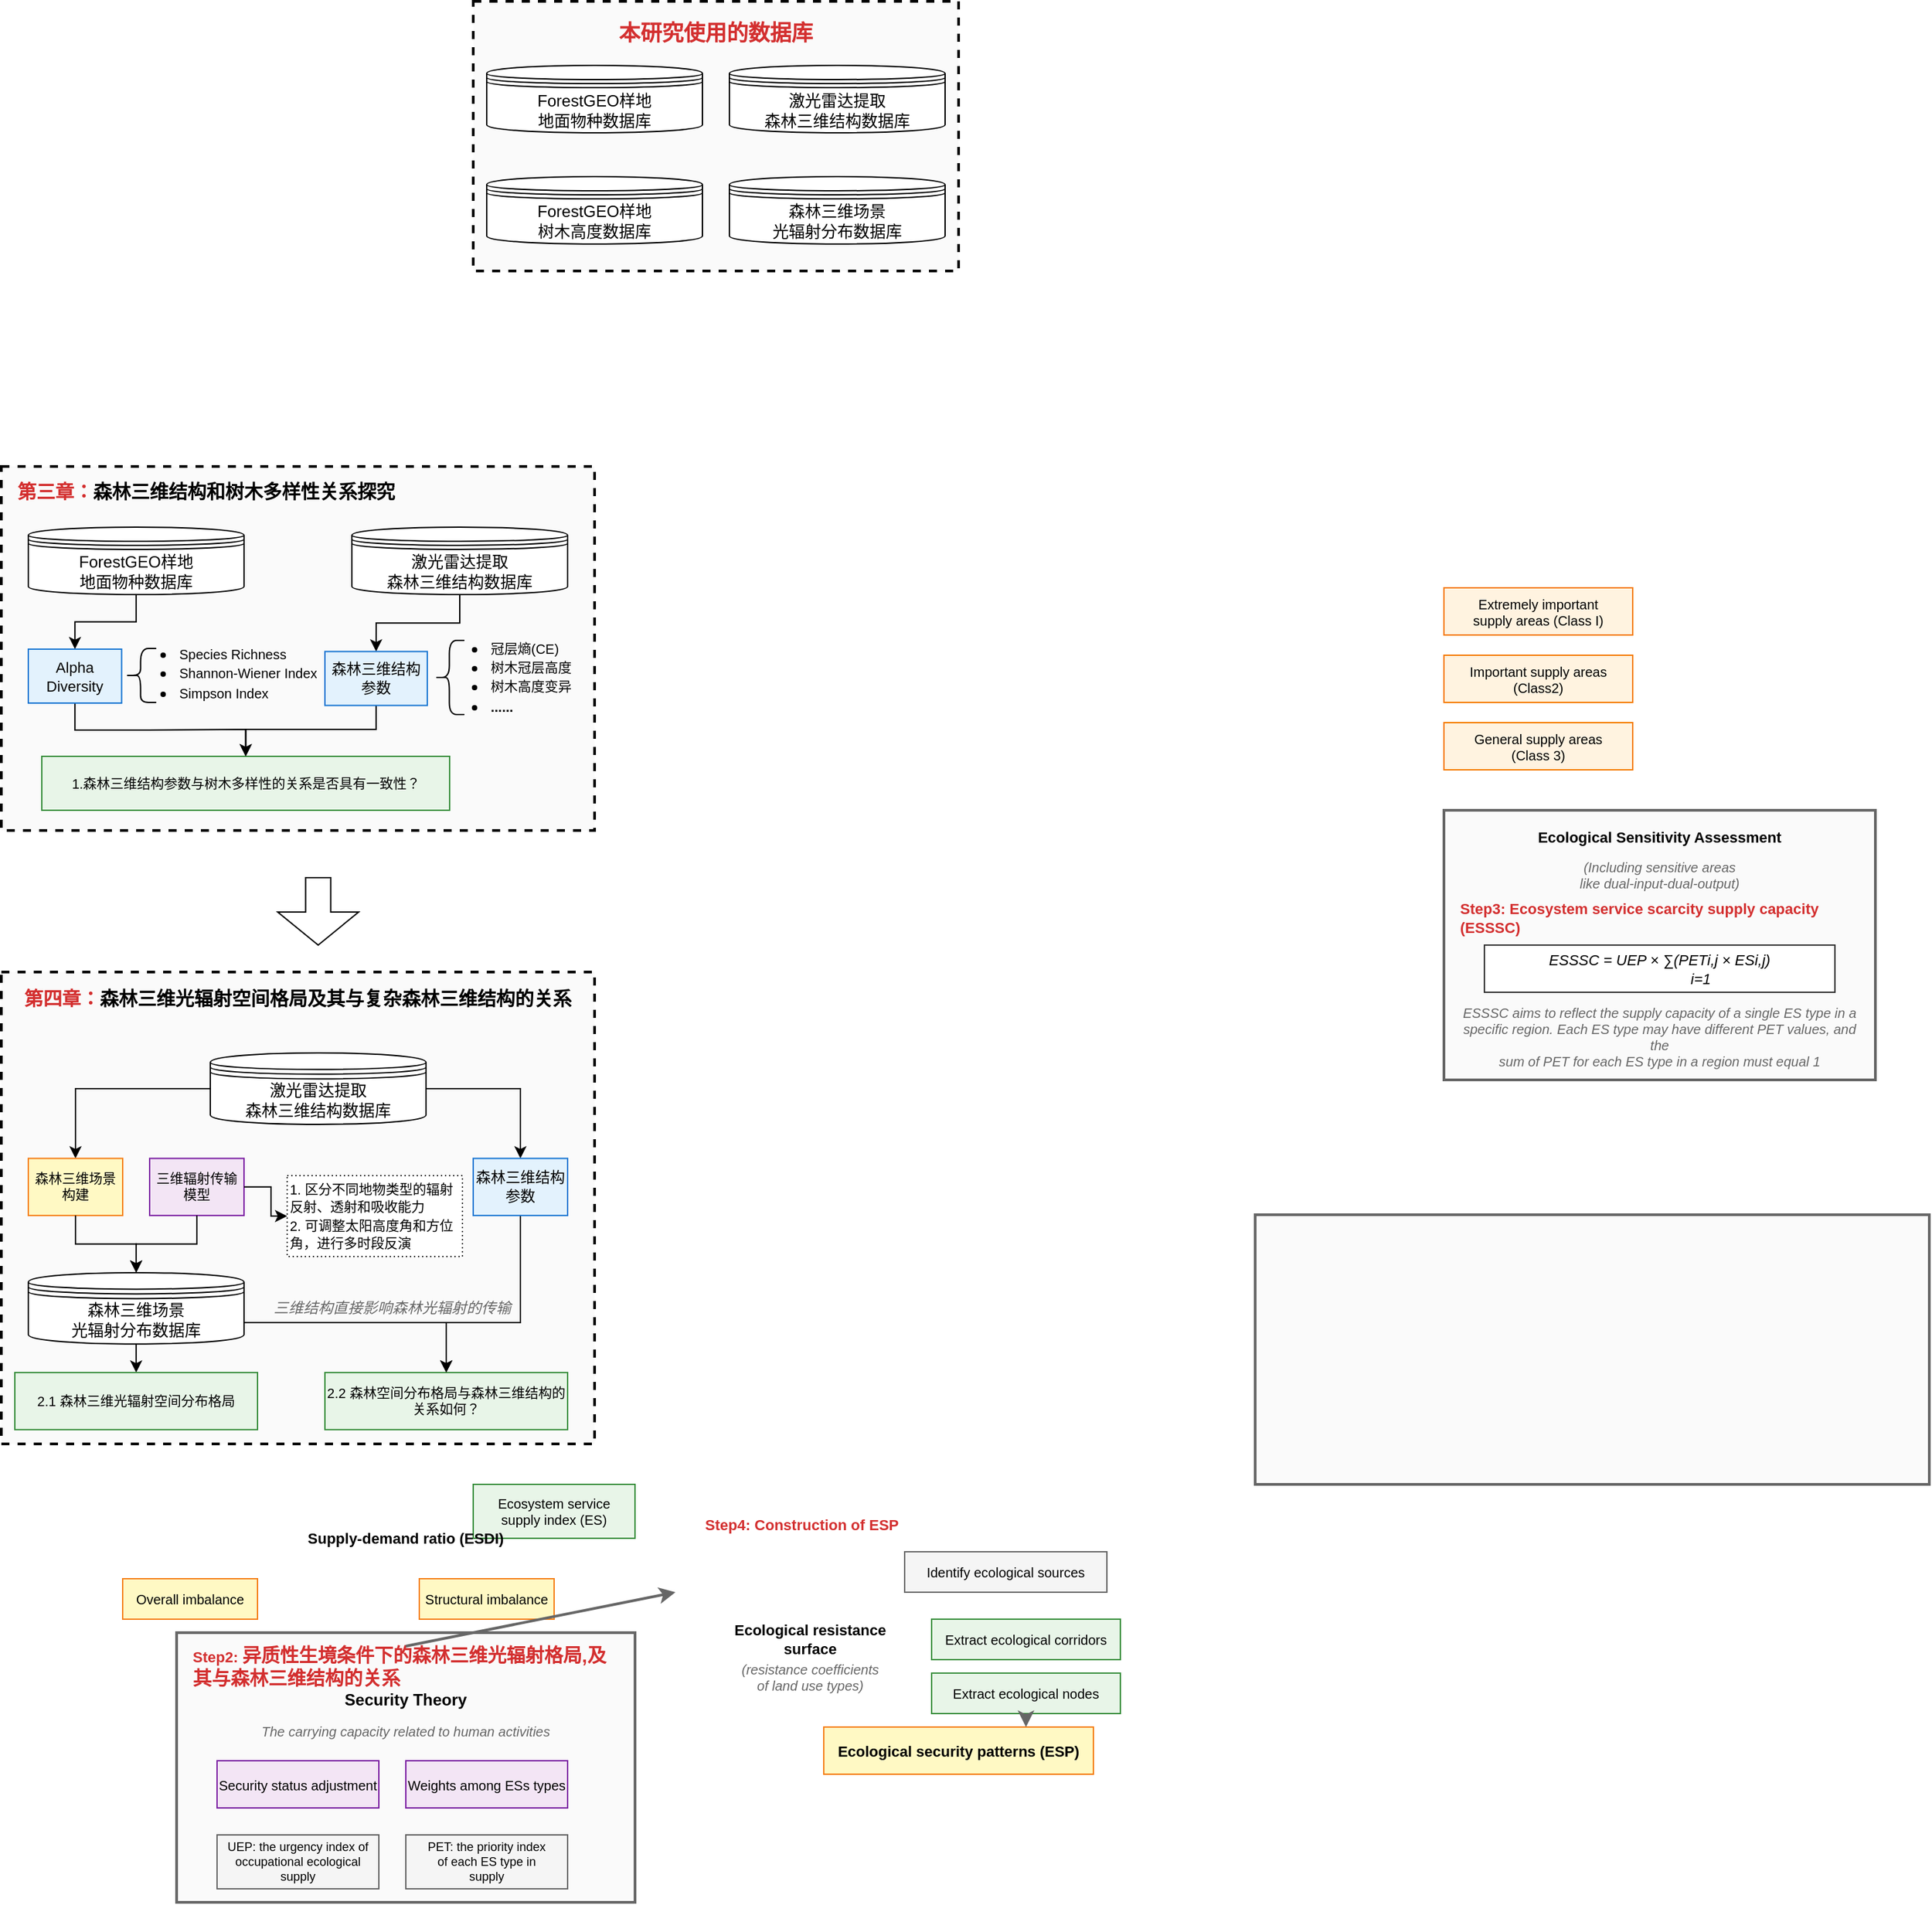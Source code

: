 <mxfile version="27.1.6">
  <diagram name="技术路线图" id="mQfqwQIYqqr6NxR5Nnwi">
    <mxGraphModel dx="1928" dy="1004" grid="1" gridSize="10" guides="1" tooltips="1" connect="1" arrows="1" fold="1" page="1" pageScale="1" pageWidth="827" pageHeight="1169" math="0" shadow="0">
      <root>
        <mxCell id="0" />
        <mxCell id="1" parent="0" />
        <mxCell id="_0T6k4tGbEaEnZlmFoHE-42" value="Ecosystem service&lt;br&gt;supply index (ES)" style="rounded=0;whiteSpace=wrap;html=1;fillColor=#E8F5E8;strokeColor=#388E3C;fontSize=10;" parent="1" vertex="1">
          <mxGeometry x="370" y="1150" width="120" height="40" as="geometry" />
        </mxCell>
        <mxCell id="_0T6k4tGbEaEnZlmFoHE-44" value="Supply-demand ratio (ESDI)" style="text;html=1;strokeColor=none;fillColor=none;align=center;verticalAlign=middle;whiteSpace=wrap;rounded=0;fontStyle=1;fontSize=11;" parent="1" vertex="1">
          <mxGeometry x="160" y="1180" width="320" height="20" as="geometry" />
        </mxCell>
        <mxCell id="_0T6k4tGbEaEnZlmFoHE-45" value="Overall imbalance" style="rounded=0;whiteSpace=wrap;html=1;fillColor=#FFF9C4;strokeColor=#F57F17;fontSize=10;" parent="1" vertex="1">
          <mxGeometry x="110" y="1220" width="100" height="30" as="geometry" />
        </mxCell>
        <mxCell id="_0T6k4tGbEaEnZlmFoHE-46" value="Structural imbalance" style="rounded=0;whiteSpace=wrap;html=1;fillColor=#FFF9C4;strokeColor=#F57F17;fontSize=10;" parent="1" vertex="1">
          <mxGeometry x="330" y="1220" width="100" height="30" as="geometry" />
        </mxCell>
        <mxCell id="_0T6k4tGbEaEnZlmFoHE-47" value="" style="rounded=0;whiteSpace=wrap;html=1;strokeColor=#666666;strokeWidth=2;strokeDashArray=5 5;fillColor=#FAFAFA;" parent="1" vertex="1">
          <mxGeometry x="150" y="1260" width="340" height="200" as="geometry" />
        </mxCell>
        <mxCell id="_0T6k4tGbEaEnZlmFoHE-48" value="Step2:&amp;nbsp;&lt;span style=&quot;font-size: 10.5pt; background-color: transparent; color: light-dark(rgb(211, 47, 47), rgb(255, 137, 137));&quot;&gt;异质性生境条件下的森林三维光辐射格局,及其与森林三维结构的关系&lt;/span&gt;" style="text;html=1;strokeColor=none;fillColor=none;align=left;verticalAlign=middle;whiteSpace=wrap;rounded=0;fontStyle=1;fontSize=11;fontColor=#D32F2F;" parent="1" vertex="1">
          <mxGeometry x="160" y="1270" width="310" height="30" as="geometry" />
        </mxCell>
        <mxCell id="_0T6k4tGbEaEnZlmFoHE-49" value="Security Theory" style="text;html=1;strokeColor=none;fillColor=none;align=center;verticalAlign=middle;whiteSpace=wrap;rounded=0;fontStyle=1;fontSize=12;" parent="1" vertex="1">
          <mxGeometry x="160" y="1300" width="320" height="20" as="geometry" />
        </mxCell>
        <mxCell id="_0T6k4tGbEaEnZlmFoHE-50" value="The carrying capacity related to human activities" style="text;html=1;strokeColor=none;fillColor=none;align=center;verticalAlign=middle;whiteSpace=wrap;rounded=0;fontSize=10;fontStyle=2;fontColor=#666666;" parent="1" vertex="1">
          <mxGeometry x="160" y="1325" width="320" height="15" as="geometry" />
        </mxCell>
        <mxCell id="_0T6k4tGbEaEnZlmFoHE-51" value="Security status adjustment" style="rounded=0;whiteSpace=wrap;html=1;fillColor=#F3E5F5;strokeColor=#7B1FA2;fontSize=10;" parent="1" vertex="1">
          <mxGeometry x="180" y="1355" width="120" height="35" as="geometry" />
        </mxCell>
        <mxCell id="_0T6k4tGbEaEnZlmFoHE-52" value="Weights among ESs types" style="rounded=0;whiteSpace=wrap;html=1;fillColor=#F3E5F5;strokeColor=#7B1FA2;fontSize=10;" parent="1" vertex="1">
          <mxGeometry x="320" y="1355" width="120" height="35" as="geometry" />
        </mxCell>
        <mxCell id="_0T6k4tGbEaEnZlmFoHE-53" value="UEP: the urgency index of&lt;br&gt;occupational ecological&lt;br&gt;supply" style="rounded=0;whiteSpace=wrap;html=1;fillColor=#F5F5F5;strokeColor=#666666;fontSize=9;" parent="1" vertex="1">
          <mxGeometry x="180" y="1410" width="120" height="40" as="geometry" />
        </mxCell>
        <mxCell id="_0T6k4tGbEaEnZlmFoHE-54" value="PET: the priority index&lt;br&gt;of each ES type in&lt;br&gt;supply" style="rounded=0;whiteSpace=wrap;html=1;fillColor=#F5F5F5;strokeColor=#666666;fontSize=9;" parent="1" vertex="1">
          <mxGeometry x="320" y="1410" width="120" height="40" as="geometry" />
        </mxCell>
        <mxCell id="_0T6k4tGbEaEnZlmFoHE-61" value="Extremely important&lt;br&gt;supply areas (Class I)" style="rounded=0;whiteSpace=wrap;html=1;fillColor=#FFF3E0;strokeColor=#F57C00;fontSize=10;" parent="1" vertex="1">
          <mxGeometry x="1090" y="485" width="140" height="35" as="geometry" />
        </mxCell>
        <mxCell id="_0T6k4tGbEaEnZlmFoHE-62" value="Important supply areas&lt;br&gt;(Class2)" style="rounded=0;whiteSpace=wrap;html=1;fillColor=#FFF3E0;strokeColor=#F57C00;fontSize=10;" parent="1" vertex="1">
          <mxGeometry x="1090" y="535" width="140" height="35" as="geometry" />
        </mxCell>
        <mxCell id="_0T6k4tGbEaEnZlmFoHE-63" value="General supply areas&lt;br&gt;(Class 3)" style="rounded=0;whiteSpace=wrap;html=1;fillColor=#FFF3E0;strokeColor=#F57C00;fontSize=10;" parent="1" vertex="1">
          <mxGeometry x="1090" y="585" width="140" height="35" as="geometry" />
        </mxCell>
        <mxCell id="_0T6k4tGbEaEnZlmFoHE-64" value="" style="rounded=0;whiteSpace=wrap;html=1;strokeColor=#666666;strokeWidth=2;strokeDashArray=5 5;fillColor=#FAFAFA;" parent="1" vertex="1">
          <mxGeometry x="950" y="950" width="500" height="200" as="geometry" />
        </mxCell>
        <mxCell id="_0T6k4tGbEaEnZlmFoHE-65" value="Step4: Construction of ESP" style="text;html=1;strokeColor=none;fillColor=none;align=left;verticalAlign=middle;whiteSpace=wrap;rounded=0;fontStyle=1;fontSize=11;fontColor=#D32F2F;" parent="1" vertex="1">
          <mxGeometry x="540" y="1170" width="200" height="20" as="geometry" />
        </mxCell>
        <mxCell id="_0T6k4tGbEaEnZlmFoHE-66" value="Identify ecological sources" style="rounded=0;whiteSpace=wrap;html=1;fillColor=#F5F5F5;strokeColor=#666666;fontSize=10;" parent="1" vertex="1">
          <mxGeometry x="690" y="1200" width="150" height="30" as="geometry" />
        </mxCell>
        <mxCell id="_0T6k4tGbEaEnZlmFoHE-67" value="Ecological resistance&lt;br&gt;surface" style="text;html=1;strokeColor=none;fillColor=none;align=center;verticalAlign=middle;whiteSpace=wrap;rounded=0;fontStyle=1;fontSize=11;" parent="1" vertex="1">
          <mxGeometry x="560" y="1250" width="120" height="30" as="geometry" />
        </mxCell>
        <mxCell id="_0T6k4tGbEaEnZlmFoHE-68" value="(resistance coefficients&lt;br&gt;of land use types)" style="text;html=1;strokeColor=none;fillColor=none;align=center;verticalAlign=middle;whiteSpace=wrap;rounded=0;fontSize=10;fontStyle=2;fontColor=#666666;" parent="1" vertex="1">
          <mxGeometry x="560" y="1280" width="120" height="25" as="geometry" />
        </mxCell>
        <mxCell id="_0T6k4tGbEaEnZlmFoHE-69" value="Extract ecological corridors" style="rounded=0;whiteSpace=wrap;html=1;fillColor=#E8F5E8;strokeColor=#388E3C;fontSize=10;" parent="1" vertex="1">
          <mxGeometry x="710" y="1250" width="140" height="30" as="geometry" />
        </mxCell>
        <mxCell id="_0T6k4tGbEaEnZlmFoHE-70" value="Extract ecological nodes" style="rounded=0;whiteSpace=wrap;html=1;fillColor=#E8F5E8;strokeColor=#388E3C;fontSize=10;" parent="1" vertex="1">
          <mxGeometry x="710" y="1290" width="140" height="30" as="geometry" />
        </mxCell>
        <mxCell id="_0T6k4tGbEaEnZlmFoHE-71" value="Ecological security patterns (ESP)" style="rounded=0;whiteSpace=wrap;html=1;fillColor=#FFF9C4;strokeColor=#F57F17;fontSize=11;fontStyle=1;" parent="1" vertex="1">
          <mxGeometry x="630" y="1330" width="200" height="35" as="geometry" />
        </mxCell>
        <mxCell id="_0T6k4tGbEaEnZlmFoHE-74" value="" style="endArrow=classic;html=1;rounded=0;strokeWidth=2;strokeColor=#666666;" parent="1" edge="1">
          <mxGeometry width="50" height="50" relative="1" as="geometry">
            <mxPoint x="320" y="1270" as="sourcePoint" />
            <mxPoint x="520" y="1230" as="targetPoint" />
          </mxGeometry>
        </mxCell>
        <mxCell id="_0T6k4tGbEaEnZlmFoHE-75" value="" style="endArrow=classic;html=1;rounded=0;strokeWidth=2;strokeColor=#666666;" parent="1" edge="1">
          <mxGeometry width="50" height="50" relative="1" as="geometry">
            <mxPoint x="780" y="1320" as="sourcePoint" />
            <mxPoint x="780" y="1330" as="targetPoint" />
          </mxGeometry>
        </mxCell>
        <mxCell id="ZNrnWP-VKCsw-JMFQ_0V-5" value="" style="group" parent="1" vertex="1" connectable="0">
          <mxGeometry x="1090" y="650" width="320" height="200" as="geometry" />
        </mxCell>
        <mxCell id="_0T6k4tGbEaEnZlmFoHE-55" value="" style="rounded=0;whiteSpace=wrap;html=1;strokeColor=#666666;strokeWidth=2;strokeDashArray=5 5;fillColor=#FAFAFA;" parent="ZNrnWP-VKCsw-JMFQ_0V-5" vertex="1">
          <mxGeometry width="320" height="200" as="geometry" />
        </mxCell>
        <mxCell id="_0T6k4tGbEaEnZlmFoHE-56" value="Ecological Sensitivity Assessment" style="text;html=1;strokeColor=none;fillColor=none;align=center;verticalAlign=middle;whiteSpace=wrap;rounded=0;fontStyle=1;fontSize=11;" parent="ZNrnWP-VKCsw-JMFQ_0V-5" vertex="1">
          <mxGeometry x="10" y="10" width="300" height="20" as="geometry" />
        </mxCell>
        <mxCell id="_0T6k4tGbEaEnZlmFoHE-57" value="(Including sensitive areas&lt;br&gt;like dual-input-dual-output)" style="text;html=1;strokeColor=none;fillColor=none;align=center;verticalAlign=middle;whiteSpace=wrap;rounded=0;fontSize=10;fontStyle=2;fontColor=#666666;" parent="ZNrnWP-VKCsw-JMFQ_0V-5" vertex="1">
          <mxGeometry x="10" y="35" width="300" height="25" as="geometry" />
        </mxCell>
        <mxCell id="_0T6k4tGbEaEnZlmFoHE-58" value="Step3: Ecosystem service scarcity supply capacity (ESSSC)" style="text;html=1;strokeColor=none;fillColor=none;align=left;verticalAlign=middle;whiteSpace=wrap;rounded=0;fontStyle=1;fontSize=11;fontColor=#D32F2F;" parent="ZNrnWP-VKCsw-JMFQ_0V-5" vertex="1">
          <mxGeometry x="10" y="70" width="300" height="20" as="geometry" />
        </mxCell>
        <mxCell id="_0T6k4tGbEaEnZlmFoHE-59" value="ESSSC = UEP × ∑(PETi,j × ESi,j)&lt;br&gt;                    i=1" style="rounded=0;whiteSpace=wrap;html=1;fillColor=#FFFFFF;strokeColor=#333333;fontSize=11;fontStyle=2;" parent="ZNrnWP-VKCsw-JMFQ_0V-5" vertex="1">
          <mxGeometry x="30" y="100" width="260" height="35" as="geometry" />
        </mxCell>
        <mxCell id="_0T6k4tGbEaEnZlmFoHE-60" value="ESSSC aims to reflect the supply capacity of a single ES type in a&lt;br&gt;specific region. Each ES type may have different PET values, and the&lt;br&gt;sum of PET for each ES type in a region must equal 1" style="text;html=1;strokeColor=none;fillColor=none;align=center;verticalAlign=middle;whiteSpace=wrap;rounded=0;fontSize=10;fontStyle=2;fontColor=#666666;" parent="ZNrnWP-VKCsw-JMFQ_0V-5" vertex="1">
          <mxGeometry x="10" y="145" width="300" height="45" as="geometry" />
        </mxCell>
        <mxCell id="xP7PlJAVUtk49BZv3N8O-70" value="" style="html=1;shadow=0;dashed=0;align=center;verticalAlign=middle;shape=mxgraph.arrows2.arrow;dy=0.69;dx=24.53;direction=south;notch=0;" vertex="1" parent="1">
          <mxGeometry x="225" y="700" width="60" height="50" as="geometry" />
        </mxCell>
        <mxCell id="ZNrnWP-VKCsw-JMFQ_0V-6" value="" style="rounded=0;whiteSpace=wrap;html=1;strokeColor=default;strokeWidth=2;strokeDashArray=5 5;fillColor=#FAFAFA;dashed=1;" parent="1" vertex="1">
          <mxGeometry x="370" y="50" width="360" height="200" as="geometry" />
        </mxCell>
        <mxCell id="ZNrnWP-VKCsw-JMFQ_0V-1" value="ForestGEO样地&lt;br&gt;地面物种数据库" style="shape=datastore;whiteSpace=wrap;html=1;" parent="1" vertex="1">
          <mxGeometry x="380" y="97.5" width="160" height="50" as="geometry" />
        </mxCell>
        <mxCell id="ZNrnWP-VKCsw-JMFQ_0V-2" value="激光雷达提取&lt;br&gt;森林三维结构数据库" style="shape=datastore;whiteSpace=wrap;html=1;" parent="1" vertex="1">
          <mxGeometry x="560" y="97.5" width="160" height="50" as="geometry" />
        </mxCell>
        <mxCell id="ZNrnWP-VKCsw-JMFQ_0V-3" value="森林三维场景&lt;br&gt;光辐射分布数据库" style="shape=datastore;whiteSpace=wrap;html=1;" parent="1" vertex="1">
          <mxGeometry x="560" y="180" width="160" height="50" as="geometry" />
        </mxCell>
        <mxCell id="ZNrnWP-VKCsw-JMFQ_0V-7" value="ForestGEO样地&lt;br&gt;树木高度数据库" style="shape=datastore;whiteSpace=wrap;html=1;" parent="1" vertex="1">
          <mxGeometry x="380" y="180" width="160" height="50" as="geometry" />
        </mxCell>
        <mxCell id="ZNrnWP-VKCsw-JMFQ_0V-8" value="&lt;font face=&quot;Times New Roman&quot;&gt;本研究使用的数据库&lt;/font&gt;" style="text;html=1;strokeColor=none;fillColor=none;align=center;verticalAlign=middle;whiteSpace=wrap;rounded=0;fontStyle=1;fontSize=16;fontColor=#D32F2F;" parent="1" vertex="1">
          <mxGeometry x="415" y="60" width="270" height="25" as="geometry" />
        </mxCell>
        <mxCell id="xP7PlJAVUtk49BZv3N8O-84" value="" style="edgeStyle=orthogonalEdgeStyle;rounded=0;orthogonalLoop=1;jettySize=auto;html=1;" edge="1" parent="1" target="xP7PlJAVUtk49BZv3N8O-78">
          <mxGeometry relative="1" as="geometry" />
        </mxCell>
        <mxCell id="xP7PlJAVUtk49BZv3N8O-92" value="" style="group" vertex="1" connectable="0" parent="1">
          <mxGeometry x="20" y="395" width="470" height="305" as="geometry" />
        </mxCell>
        <mxCell id="xP7PlJAVUtk49BZv3N8O-123" value="" style="group" vertex="1" connectable="0" parent="xP7PlJAVUtk49BZv3N8O-92">
          <mxGeometry width="440" height="270" as="geometry" />
        </mxCell>
        <mxCell id="_0T6k4tGbEaEnZlmFoHE-35" value="" style="rounded=0;whiteSpace=wrap;html=1;strokeColor=default;strokeWidth=2;strokeDashArray=5 5;fillColor=#FAFAFA;dashed=1;container=0;" parent="xP7PlJAVUtk49BZv3N8O-123" vertex="1">
          <mxGeometry width="440" height="270" as="geometry" />
        </mxCell>
        <mxCell id="_0T6k4tGbEaEnZlmFoHE-36" value="&lt;font style=&quot;font-size: 14px;&quot; face=&quot;Times New Roman&quot;&gt;第三章：&lt;font style=&quot;color: rgb(0, 0, 0);&quot;&gt;森林三维结构和树木多样性关系探究&lt;/font&gt;&lt;/font&gt;" style="text;html=1;strokeColor=none;fillColor=none;align=left;verticalAlign=middle;whiteSpace=wrap;rounded=0;fontStyle=1;fontSize=12;fontColor=#D32F2F;container=0;" parent="xP7PlJAVUtk49BZv3N8O-123" vertex="1">
          <mxGeometry x="10" width="300" height="40" as="geometry" />
        </mxCell>
        <mxCell id="_0T6k4tGbEaEnZlmFoHE-43" value="1.森林三维结构参数与树木多样性的关系是否具有一致性？" style="rounded=0;whiteSpace=wrap;html=1;fillColor=#E8F5E8;strokeColor=#388E3C;fontSize=10;container=0;" parent="xP7PlJAVUtk49BZv3N8O-123" vertex="1">
          <mxGeometry x="30" y="215" width="302.5" height="40" as="geometry" />
        </mxCell>
        <mxCell id="xP7PlJAVUtk49BZv3N8O-60" style="edgeStyle=orthogonalEdgeStyle;rounded=0;orthogonalLoop=1;jettySize=auto;html=1;entryX=0.5;entryY=0;entryDx=0;entryDy=0;" edge="1" parent="xP7PlJAVUtk49BZv3N8O-123" source="xP7PlJAVUtk49BZv3N8O-57" target="_0T6k4tGbEaEnZlmFoHE-38">
          <mxGeometry relative="1" as="geometry" />
        </mxCell>
        <mxCell id="xP7PlJAVUtk49BZv3N8O-57" value="ForestGEO样地&lt;br&gt;地面物种数据库" style="shape=datastore;whiteSpace=wrap;html=1;container=0;" vertex="1" parent="xP7PlJAVUtk49BZv3N8O-123">
          <mxGeometry x="20" y="45" width="160" height="50" as="geometry" />
        </mxCell>
        <mxCell id="xP7PlJAVUtk49BZv3N8O-59" style="edgeStyle=orthogonalEdgeStyle;rounded=0;orthogonalLoop=1;jettySize=auto;html=1;entryX=0.5;entryY=0;entryDx=0;entryDy=0;" edge="1" parent="xP7PlJAVUtk49BZv3N8O-123" source="xP7PlJAVUtk49BZv3N8O-58" target="_0T6k4tGbEaEnZlmFoHE-39">
          <mxGeometry relative="1" as="geometry" />
        </mxCell>
        <mxCell id="xP7PlJAVUtk49BZv3N8O-58" value="激光雷达提取&lt;br&gt;森林三维结构数据库" style="shape=datastore;whiteSpace=wrap;html=1;container=0;" vertex="1" parent="xP7PlJAVUtk49BZv3N8O-123">
          <mxGeometry x="260" y="45" width="160" height="50" as="geometry" />
        </mxCell>
        <mxCell id="xP7PlJAVUtk49BZv3N8O-69" value="" style="edgeStyle=orthogonalEdgeStyle;rounded=0;orthogonalLoop=1;jettySize=auto;html=1;" edge="1" parent="xP7PlJAVUtk49BZv3N8O-123" source="_0T6k4tGbEaEnZlmFoHE-38" target="_0T6k4tGbEaEnZlmFoHE-43">
          <mxGeometry relative="1" as="geometry" />
        </mxCell>
        <mxCell id="xP7PlJAVUtk49BZv3N8O-119" style="edgeStyle=orthogonalEdgeStyle;rounded=0;orthogonalLoop=1;jettySize=auto;html=1;entryX=0.5;entryY=0;entryDx=0;entryDy=0;" edge="1" parent="xP7PlJAVUtk49BZv3N8O-123" source="_0T6k4tGbEaEnZlmFoHE-39" target="_0T6k4tGbEaEnZlmFoHE-43">
          <mxGeometry relative="1" as="geometry">
            <Array as="points">
              <mxPoint x="278" y="195" />
              <mxPoint x="181" y="195" />
            </Array>
          </mxGeometry>
        </mxCell>
        <mxCell id="_0T6k4tGbEaEnZlmFoHE-38" value="&lt;font style=&quot;font-size: 11px;&quot;&gt;Alpha Diversity&lt;/font&gt;" style="rounded=0;whiteSpace=wrap;html=1;fillColor=#E3F2FD;strokeColor=#1976D2;fontSize=10;container=0;" parent="xP7PlJAVUtk49BZv3N8O-123" vertex="1">
          <mxGeometry x="20" y="135.5" width="69.213" height="40" as="geometry" />
        </mxCell>
        <mxCell id="xP7PlJAVUtk49BZv3N8O-40" value="" style="shape=curlyBracket;whiteSpace=wrap;html=1;rounded=1;labelPosition=left;verticalLabelPosition=middle;align=right;verticalAlign=middle;container=0;" vertex="1" parent="xP7PlJAVUtk49BZv3N8O-123">
          <mxGeometry x="91.685" y="135" width="23.177" height="40" as="geometry" />
        </mxCell>
        <mxCell id="xP7PlJAVUtk49BZv3N8O-26" value="&lt;ul&gt;&lt;li&gt;&lt;span style=&quot;font-size: 10px; text-align: center;&quot;&gt;Species Richness&lt;/span&gt;&lt;/li&gt;&lt;li&gt;&lt;span style=&quot;font-size: 10px; text-align: center;&quot;&gt;Shannon-Wiener Index&lt;/span&gt;&lt;/li&gt;&lt;li&gt;&lt;span style=&quot;font-size: 10px; text-align: center;&quot;&gt;Simpson&amp;nbsp;&lt;/span&gt;&lt;span style=&quot;font-size: 10px; text-align: center;&quot;&gt;Index&lt;/span&gt;&lt;/li&gt;&lt;/ul&gt;" style="text;strokeColor=none;fillColor=none;html=1;whiteSpace=wrap;verticalAlign=middle;overflow=hidden;container=0;" vertex="1" parent="xP7PlJAVUtk49BZv3N8O-123">
          <mxGeometry x="89.995" y="115" width="148.315" height="75.5" as="geometry" />
        </mxCell>
        <mxCell id="_0T6k4tGbEaEnZlmFoHE-39" value="&lt;font style=&quot;font-size: 11px;&quot;&gt;森林三维结构&lt;br&gt;参数&lt;/font&gt;" style="rounded=0;whiteSpace=wrap;html=1;fillColor=#E3F2FD;strokeColor=#1976D2;fontSize=10;container=0;" parent="xP7PlJAVUtk49BZv3N8O-123" vertex="1">
          <mxGeometry x="240" y="137.25" width="75.943" height="40" as="geometry" />
        </mxCell>
        <mxCell id="xP7PlJAVUtk49BZv3N8O-47" value="&lt;ul&gt;&lt;li&gt;&lt;span style=&quot;font-size: 10px; background-color: transparent; color: light-dark(rgb(0, 0, 0), rgb(255, 255, 255));&quot;&gt;冠层熵(CE)&lt;/span&gt;&lt;/li&gt;&lt;li&gt;&lt;span style=&quot;font-size: 10px; background-color: transparent; color: light-dark(rgb(0, 0, 0), rgb(255, 255, 255));&quot;&gt;树木冠层高度&lt;/span&gt;&lt;/li&gt;&lt;li&gt;&lt;span style=&quot;font-size: 10px; background-color: transparent; color: light-dark(rgb(0, 0, 0), rgb(255, 255, 255));&quot;&gt;树木高度变异&lt;/span&gt;&lt;/li&gt;&lt;li&gt;&lt;b style=&quot;font-size: 10px; background-color: transparent; color: light-dark(rgb(0, 0, 0), rgb(255, 255, 255));&quot;&gt;......&lt;/b&gt;&lt;/li&gt;&lt;/ul&gt;" style="text;strokeColor=none;fillColor=none;html=1;whiteSpace=wrap;verticalAlign=middle;overflow=hidden;container=0;" vertex="1" parent="xP7PlJAVUtk49BZv3N8O-123">
          <mxGeometry x="321.16" y="112.75" width="108.84" height="75.5" as="geometry" />
        </mxCell>
        <mxCell id="xP7PlJAVUtk49BZv3N8O-48" value="" style="shape=curlyBracket;whiteSpace=wrap;html=1;rounded=1;labelPosition=left;verticalLabelPosition=middle;align=right;verticalAlign=middle;container=0;" vertex="1" parent="xP7PlJAVUtk49BZv3N8O-123">
          <mxGeometry x="321.164" y="129" width="22.251" height="55" as="geometry" />
        </mxCell>
        <mxCell id="xP7PlJAVUtk49BZv3N8O-76" value="" style="rounded=0;whiteSpace=wrap;html=1;strokeColor=default;strokeWidth=2;strokeDashArray=5 5;fillColor=#FAFAFA;dashed=1;" vertex="1" parent="1">
          <mxGeometry x="20" y="770" width="440" height="350" as="geometry" />
        </mxCell>
        <mxCell id="xP7PlJAVUtk49BZv3N8O-77" value="&lt;font style=&quot;font-size: 14px;&quot; face=&quot;Times New Roman&quot;&gt;第四章：&lt;/font&gt;&lt;font face=&quot;Times New Roman&quot; color=&quot;#000000&quot;&gt;&lt;span style=&quot;font-size: 14px;&quot;&gt;森林三维光辐射空间格局&lt;/span&gt;&lt;/font&gt;&lt;span style=&quot;background-color: transparent; color: light-dark(rgb(0, 0, 0), rgb(237, 237, 237)); text-align: center; font-size: 14px; font-family: &amp;quot;Times New Roman&amp;quot;;&quot;&gt;及其与复杂森林三维结构的关系&lt;/span&gt;" style="text;html=1;strokeColor=none;fillColor=none;align=left;verticalAlign=middle;whiteSpace=wrap;rounded=0;fontStyle=1;fontSize=12;fontColor=#D32F2F;" vertex="1" parent="1">
          <mxGeometry x="35" y="770.004" width="440" height="42.353" as="geometry" />
        </mxCell>
        <mxCell id="xP7PlJAVUtk49BZv3N8O-78" value="2.2 森林空间分布格局与森林三维结构的关系如何？" style="rounded=0;whiteSpace=wrap;html=1;fillColor=#E8F5E8;strokeColor=#388E3C;fontSize=10;" vertex="1" parent="1">
          <mxGeometry x="260" y="1067.059" width="180" height="42.353" as="geometry" />
        </mxCell>
        <mxCell id="xP7PlJAVUtk49BZv3N8O-101" style="edgeStyle=orthogonalEdgeStyle;rounded=0;orthogonalLoop=1;jettySize=auto;html=1;entryX=0.5;entryY=0;entryDx=0;entryDy=0;" edge="1" parent="1" source="xP7PlJAVUtk49BZv3N8O-82" target="xP7PlJAVUtk49BZv3N8O-94">
          <mxGeometry relative="1" as="geometry" />
        </mxCell>
        <mxCell id="xP7PlJAVUtk49BZv3N8O-124" style="edgeStyle=orthogonalEdgeStyle;rounded=0;orthogonalLoop=1;jettySize=auto;html=1;" edge="1" parent="1" source="xP7PlJAVUtk49BZv3N8O-82" target="xP7PlJAVUtk49BZv3N8O-86">
          <mxGeometry relative="1" as="geometry" />
        </mxCell>
        <mxCell id="xP7PlJAVUtk49BZv3N8O-82" value="激光雷达提取&lt;br&gt;森林三维结构数据库" style="shape=datastore;whiteSpace=wrap;html=1;" vertex="1" parent="1">
          <mxGeometry x="175" y="830.001" width="160" height="52.941" as="geometry" />
        </mxCell>
        <mxCell id="xP7PlJAVUtk49BZv3N8O-135" style="edgeStyle=orthogonalEdgeStyle;rounded=0;orthogonalLoop=1;jettySize=auto;html=1;entryX=0.5;entryY=0;entryDx=0;entryDy=0;" edge="1" parent="1" source="xP7PlJAVUtk49BZv3N8O-86" target="xP7PlJAVUtk49BZv3N8O-78">
          <mxGeometry relative="1" as="geometry">
            <Array as="points">
              <mxPoint x="405" y="1030" />
              <mxPoint x="350" y="1030" />
            </Array>
          </mxGeometry>
        </mxCell>
        <mxCell id="xP7PlJAVUtk49BZv3N8O-86" value="&lt;font style=&quot;font-size: 11px;&quot;&gt;森林三维结构&lt;br&gt;参数&lt;/font&gt;" style="rounded=0;whiteSpace=wrap;html=1;fillColor=#E3F2FD;strokeColor=#1976D2;fontSize=10;" vertex="1" parent="1">
          <mxGeometry x="370" y="908.235" width="70" height="42.353" as="geometry" />
        </mxCell>
        <mxCell id="xP7PlJAVUtk49BZv3N8O-109" style="edgeStyle=orthogonalEdgeStyle;rounded=0;orthogonalLoop=1;jettySize=auto;html=1;entryX=0.5;entryY=0;entryDx=0;entryDy=0;" edge="1" parent="1" source="xP7PlJAVUtk49BZv3N8O-96" target="xP7PlJAVUtk49BZv3N8O-106">
          <mxGeometry relative="1" as="geometry" />
        </mxCell>
        <mxCell id="xP7PlJAVUtk49BZv3N8O-116" style="edgeStyle=orthogonalEdgeStyle;rounded=0;orthogonalLoop=1;jettySize=auto;html=1;entryX=0.5;entryY=0;entryDx=0;entryDy=0;" edge="1" parent="1" source="xP7PlJAVUtk49BZv3N8O-96" target="xP7PlJAVUtk49BZv3N8O-78">
          <mxGeometry relative="1" as="geometry">
            <Array as="points">
              <mxPoint x="350" y="1030" />
            </Array>
          </mxGeometry>
        </mxCell>
        <mxCell id="xP7PlJAVUtk49BZv3N8O-96" value="森林三维场景&lt;br&gt;光辐射分布数据库" style="shape=datastore;whiteSpace=wrap;html=1;" vertex="1" parent="1">
          <mxGeometry x="40" y="992.941" width="160" height="52.941" as="geometry" />
        </mxCell>
        <mxCell id="xP7PlJAVUtk49BZv3N8O-97" value="" style="group" vertex="1" connectable="0" parent="1">
          <mxGeometry x="40" y="908.235" width="160" height="42.353" as="geometry" />
        </mxCell>
        <mxCell id="xP7PlJAVUtk49BZv3N8O-94" value="森林三维场景构建" style="rounded=0;whiteSpace=wrap;html=1;fillColor=#FFF9C4;strokeColor=#F57F17;fontSize=10;" vertex="1" parent="xP7PlJAVUtk49BZv3N8O-97">
          <mxGeometry width="70" height="42.353" as="geometry" />
        </mxCell>
        <mxCell id="xP7PlJAVUtk49BZv3N8O-95" value="三维辐射传输模型" style="rounded=0;whiteSpace=wrap;html=1;fillColor=#F3E5F5;strokeColor=#7B1FA2;fontSize=10;" vertex="1" parent="xP7PlJAVUtk49BZv3N8O-97">
          <mxGeometry x="90" width="70" height="42.353" as="geometry" />
        </mxCell>
        <mxCell id="xP7PlJAVUtk49BZv3N8O-98" value="" style="edgeStyle=orthogonalEdgeStyle;rounded=0;orthogonalLoop=1;jettySize=auto;html=1;" edge="1" parent="1" source="xP7PlJAVUtk49BZv3N8O-94" target="xP7PlJAVUtk49BZv3N8O-96">
          <mxGeometry relative="1" as="geometry" />
        </mxCell>
        <mxCell id="xP7PlJAVUtk49BZv3N8O-99" value="" style="edgeStyle=orthogonalEdgeStyle;rounded=0;orthogonalLoop=1;jettySize=auto;html=1;" edge="1" parent="1" source="xP7PlJAVUtk49BZv3N8O-95" target="xP7PlJAVUtk49BZv3N8O-96">
          <mxGeometry relative="1" as="geometry" />
        </mxCell>
        <mxCell id="xP7PlJAVUtk49BZv3N8O-106" value="2.1 森林三维光辐射空间分布格局" style="rounded=0;whiteSpace=wrap;html=1;fillColor=#E8F5E8;strokeColor=#388E3C;fontSize=10;" vertex="1" parent="1">
          <mxGeometry x="30" y="1067.059" width="180" height="42.353" as="geometry" />
        </mxCell>
        <mxCell id="xP7PlJAVUtk49BZv3N8O-125" value="&lt;font style=&quot;font-size: 11px;&quot;&gt;三维结构直接影响森林光辐射的传输&lt;/font&gt;" style="text;html=1;strokeColor=none;fillColor=none;align=center;verticalAlign=middle;whiteSpace=wrap;rounded=0;fontSize=10;fontStyle=2;fontColor=#666666;" vertex="1" parent="1">
          <mxGeometry x="150" y="1011.91" width="320" height="15" as="geometry" />
        </mxCell>
        <mxCell id="xP7PlJAVUtk49BZv3N8O-136" value="&lt;font style=&quot;font-size: 10px;&quot;&gt;&lt;span style=&quot;font-style: normal;&quot;&gt;1. 区分不同地物类型的&lt;/span&gt;&lt;span style=&quot;font-style: normal;&quot;&gt;辐射&lt;/span&gt;&lt;span style=&quot;font-style: normal;&quot;&gt;反射、透射和吸收能力&lt;/span&gt;&lt;/font&gt;&lt;div&gt;&lt;span style=&quot;font-style: normal;&quot;&gt;&lt;font style=&quot;font-size: 10px;&quot;&gt;2. 可调整太阳高度角和方位角，进行多时段反演&lt;/font&gt;&lt;/span&gt;&lt;/div&gt;" style="rounded=0;whiteSpace=wrap;html=1;fillColor=#FFFFFF;strokeColor=#333333;fontSize=11;fontStyle=2;align=left;dashed=1;dashPattern=1 2;" vertex="1" parent="1">
          <mxGeometry x="232" y="921.0" width="130" height="60" as="geometry" />
        </mxCell>
        <mxCell id="xP7PlJAVUtk49BZv3N8O-141" value="" style="edgeStyle=orthogonalEdgeStyle;rounded=0;orthogonalLoop=1;jettySize=auto;html=1;" edge="1" parent="1" source="xP7PlJAVUtk49BZv3N8O-95" target="xP7PlJAVUtk49BZv3N8O-136">
          <mxGeometry relative="1" as="geometry" />
        </mxCell>
      </root>
    </mxGraphModel>
  </diagram>
</mxfile>
